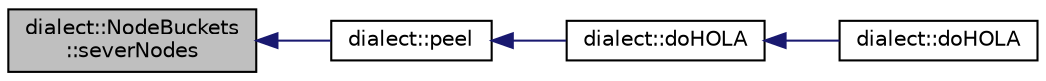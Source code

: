 digraph "dialect::NodeBuckets::severNodes"
{
  edge [fontname="Helvetica",fontsize="10",labelfontname="Helvetica",labelfontsize="10"];
  node [fontname="Helvetica",fontsize="10",shape=record];
  rankdir="LR";
  Node17 [label="dialect::NodeBuckets\l::severNodes",height=0.2,width=0.4,color="black", fillcolor="grey75", style="filled", fontcolor="black"];
  Node17 -> Node18 [dir="back",color="midnightblue",fontsize="10",style="solid",fontname="Helvetica"];
  Node18 [label="dialect::peel",height=0.2,width=0.4,color="black", fillcolor="white", style="filled",URL="$namespacedialect.html#a29b1d1583bf8668dde5e0252a2205eb1",tooltip="Perform the \"peeling\" process, in which the exterior trees are removed from the given Graph..."];
  Node18 -> Node19 [dir="back",color="midnightblue",fontsize="10",style="solid",fontname="Helvetica"];
  Node19 [label="dialect::doHOLA",height=0.2,width=0.4,color="black", fillcolor="white", style="filled",URL="$namespacedialect.html#a05ccc4c149e1b5902ec827bfabd3cf76",tooltip="Apply the HOLA layout algorithm to the given Graph. See Steve Kieffer, Tim Dwyer, Kim Marriott..."];
  Node19 -> Node20 [dir="back",color="midnightblue",fontsize="10",style="solid",fontname="Helvetica"];
  Node20 [label="dialect::doHOLA",height=0.2,width=0.4,color="black", fillcolor="white", style="filled",URL="$namespacedialect.html#a24766038e1a9ccd99997ea31c42b432a",tooltip="Convenience function to do HOLA layout with default options. "];
}
